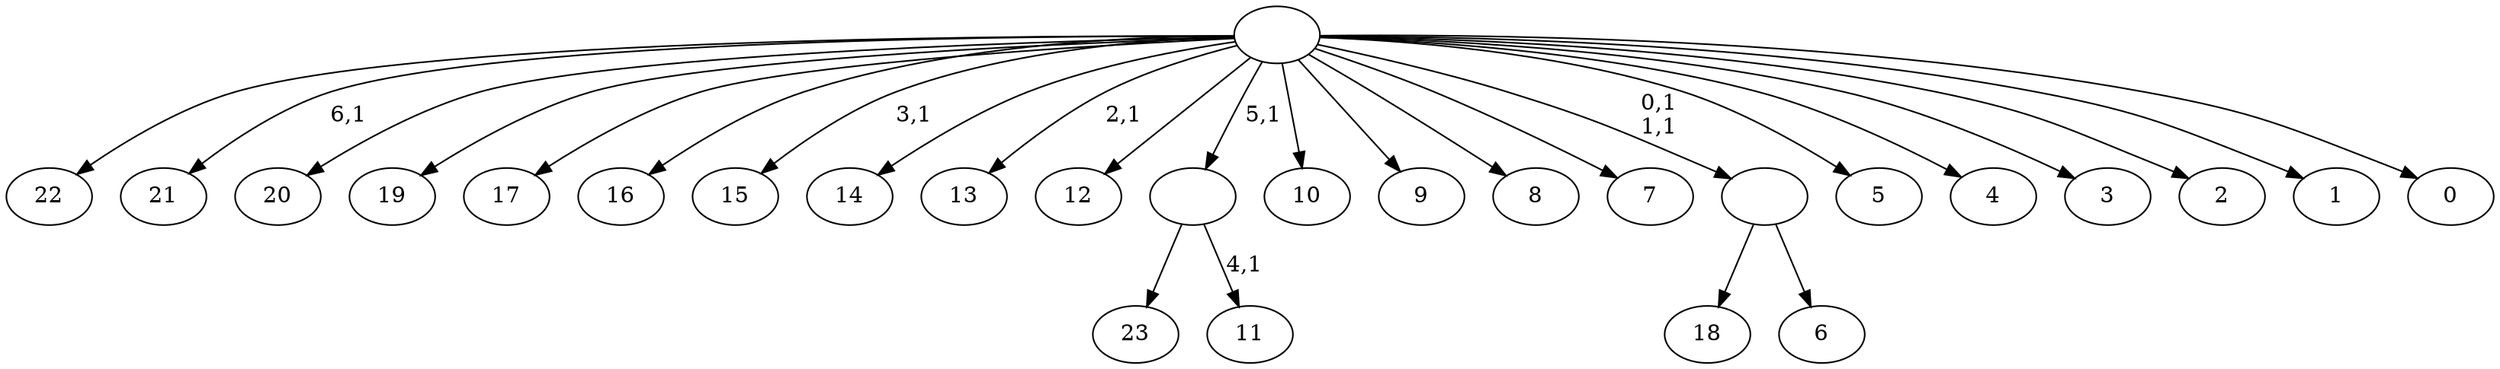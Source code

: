 digraph T {
	31 [label="23"]
	30 [label="22"]
	29 [label="21"]
	27 [label="20"]
	26 [label="19"]
	25 [label="18"]
	24 [label="17"]
	23 [label="16"]
	22 [label="15"]
	20 [label="14"]
	19 [label="13"]
	17 [label="12"]
	16 [label="11"]
	14 [label=""]
	13 [label="10"]
	12 [label="9"]
	11 [label="8"]
	10 [label="7"]
	9 [label="6"]
	8 [label=""]
	6 [label="5"]
	5 [label="4"]
	4 [label="3"]
	3 [label="2"]
	2 [label="1"]
	1 [label="0"]
	0 [label=""]
	14 -> 16 [label="4,1"]
	14 -> 31 [label=""]
	8 -> 25 [label=""]
	8 -> 9 [label=""]
	0 -> 8 [label="0,1\n1,1"]
	0 -> 19 [label="2,1"]
	0 -> 22 [label="3,1"]
	0 -> 29 [label="6,1"]
	0 -> 30 [label=""]
	0 -> 27 [label=""]
	0 -> 26 [label=""]
	0 -> 24 [label=""]
	0 -> 23 [label=""]
	0 -> 20 [label=""]
	0 -> 17 [label=""]
	0 -> 14 [label="5,1"]
	0 -> 13 [label=""]
	0 -> 12 [label=""]
	0 -> 11 [label=""]
	0 -> 10 [label=""]
	0 -> 6 [label=""]
	0 -> 5 [label=""]
	0 -> 4 [label=""]
	0 -> 3 [label=""]
	0 -> 2 [label=""]
	0 -> 1 [label=""]
}
